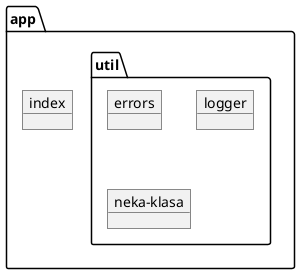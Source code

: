 @startuml
  folder app {
    object "index" as index_6269cc92 {
    }
    folder util {
      object "errors" as errors_9c0c198c {
      }
      object "logger" as logger_15d2abb3 {
      }
      object "neka-klasa" as neka_klasa_5b3f669f {
      }
    
    }
  }
@enduml